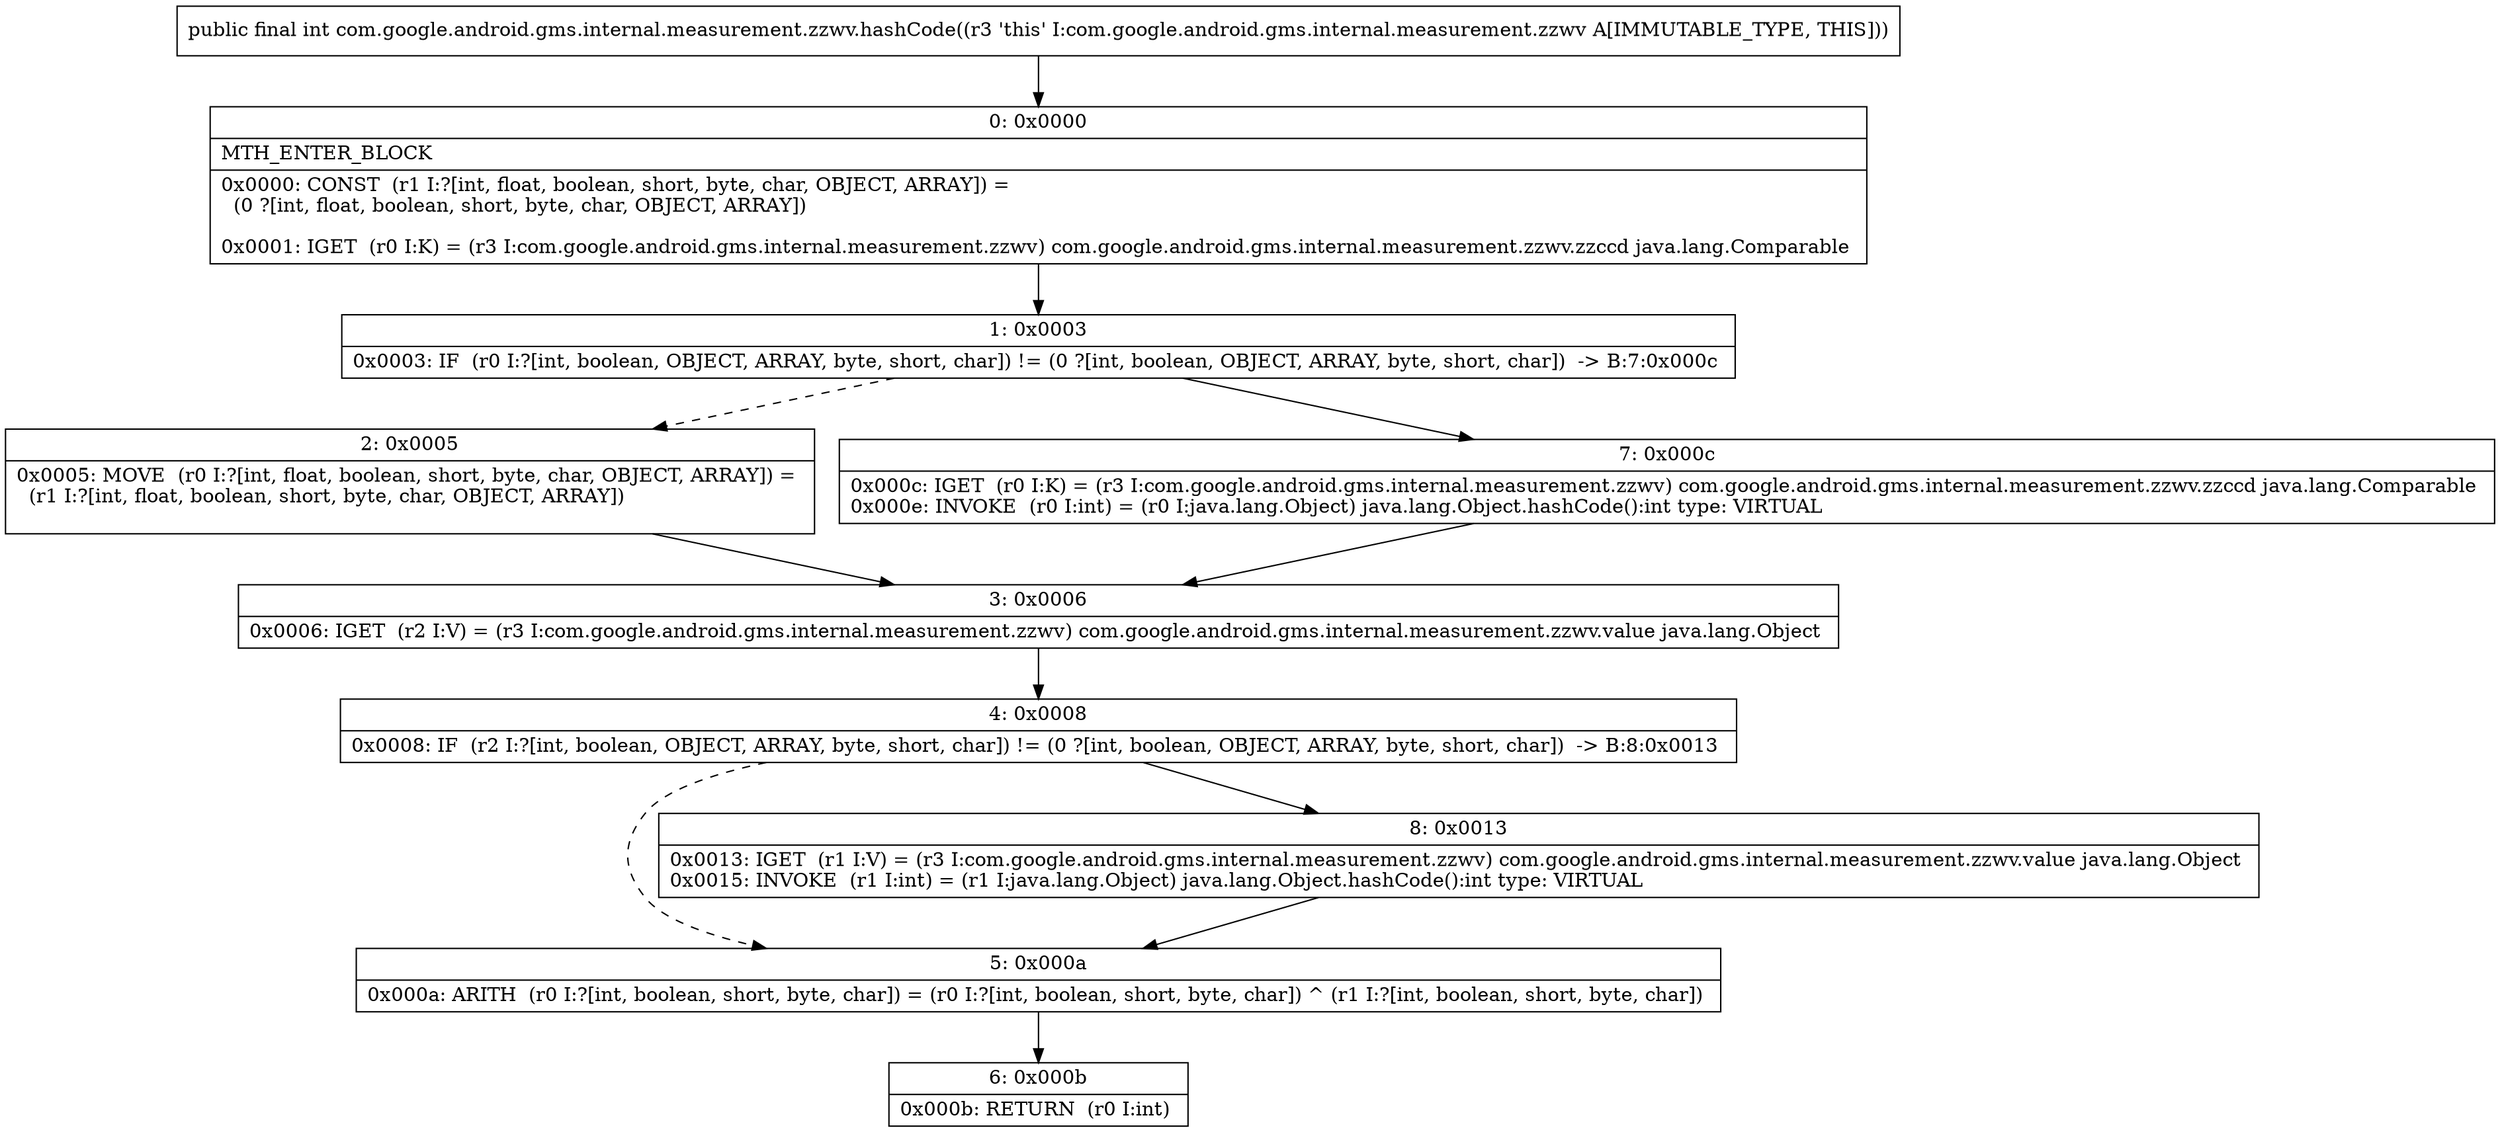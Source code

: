 digraph "CFG forcom.google.android.gms.internal.measurement.zzwv.hashCode()I" {
Node_0 [shape=record,label="{0\:\ 0x0000|MTH_ENTER_BLOCK\l|0x0000: CONST  (r1 I:?[int, float, boolean, short, byte, char, OBJECT, ARRAY]) = \l  (0 ?[int, float, boolean, short, byte, char, OBJECT, ARRAY])\l \l0x0001: IGET  (r0 I:K) = (r3 I:com.google.android.gms.internal.measurement.zzwv) com.google.android.gms.internal.measurement.zzwv.zzccd java.lang.Comparable \l}"];
Node_1 [shape=record,label="{1\:\ 0x0003|0x0003: IF  (r0 I:?[int, boolean, OBJECT, ARRAY, byte, short, char]) != (0 ?[int, boolean, OBJECT, ARRAY, byte, short, char])  \-\> B:7:0x000c \l}"];
Node_2 [shape=record,label="{2\:\ 0x0005|0x0005: MOVE  (r0 I:?[int, float, boolean, short, byte, char, OBJECT, ARRAY]) = \l  (r1 I:?[int, float, boolean, short, byte, char, OBJECT, ARRAY])\l \l}"];
Node_3 [shape=record,label="{3\:\ 0x0006|0x0006: IGET  (r2 I:V) = (r3 I:com.google.android.gms.internal.measurement.zzwv) com.google.android.gms.internal.measurement.zzwv.value java.lang.Object \l}"];
Node_4 [shape=record,label="{4\:\ 0x0008|0x0008: IF  (r2 I:?[int, boolean, OBJECT, ARRAY, byte, short, char]) != (0 ?[int, boolean, OBJECT, ARRAY, byte, short, char])  \-\> B:8:0x0013 \l}"];
Node_5 [shape=record,label="{5\:\ 0x000a|0x000a: ARITH  (r0 I:?[int, boolean, short, byte, char]) = (r0 I:?[int, boolean, short, byte, char]) ^ (r1 I:?[int, boolean, short, byte, char]) \l}"];
Node_6 [shape=record,label="{6\:\ 0x000b|0x000b: RETURN  (r0 I:int) \l}"];
Node_7 [shape=record,label="{7\:\ 0x000c|0x000c: IGET  (r0 I:K) = (r3 I:com.google.android.gms.internal.measurement.zzwv) com.google.android.gms.internal.measurement.zzwv.zzccd java.lang.Comparable \l0x000e: INVOKE  (r0 I:int) = (r0 I:java.lang.Object) java.lang.Object.hashCode():int type: VIRTUAL \l}"];
Node_8 [shape=record,label="{8\:\ 0x0013|0x0013: IGET  (r1 I:V) = (r3 I:com.google.android.gms.internal.measurement.zzwv) com.google.android.gms.internal.measurement.zzwv.value java.lang.Object \l0x0015: INVOKE  (r1 I:int) = (r1 I:java.lang.Object) java.lang.Object.hashCode():int type: VIRTUAL \l}"];
MethodNode[shape=record,label="{public final int com.google.android.gms.internal.measurement.zzwv.hashCode((r3 'this' I:com.google.android.gms.internal.measurement.zzwv A[IMMUTABLE_TYPE, THIS])) }"];
MethodNode -> Node_0;
Node_0 -> Node_1;
Node_1 -> Node_2[style=dashed];
Node_1 -> Node_7;
Node_2 -> Node_3;
Node_3 -> Node_4;
Node_4 -> Node_5[style=dashed];
Node_4 -> Node_8;
Node_5 -> Node_6;
Node_7 -> Node_3;
Node_8 -> Node_5;
}

